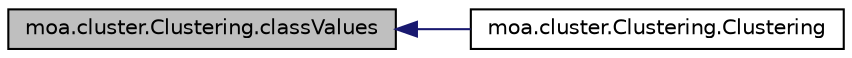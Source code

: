 digraph G
{
  edge [fontname="Helvetica",fontsize="10",labelfontname="Helvetica",labelfontsize="10"];
  node [fontname="Helvetica",fontsize="10",shape=record];
  rankdir=LR;
  Node1 [label="moa.cluster.Clustering.classValues",height=0.2,width=0.4,color="black", fillcolor="grey75", style="filled" fontcolor="black"];
  Node1 -> Node2 [dir=back,color="midnightblue",fontsize="10",style="solid",fontname="Helvetica"];
  Node2 [label="moa.cluster.Clustering.Clustering",height=0.2,width=0.4,color="black", fillcolor="white", style="filled",URL="$classmoa_1_1cluster_1_1Clustering.html#ada09cab45d4ef4cffaf9a9afaac09c7a"];
}
